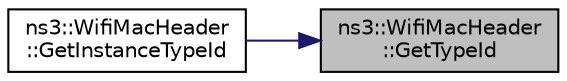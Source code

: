 digraph "ns3::WifiMacHeader::GetTypeId"
{
 // LATEX_PDF_SIZE
  edge [fontname="Helvetica",fontsize="10",labelfontname="Helvetica",labelfontsize="10"];
  node [fontname="Helvetica",fontsize="10",shape=record];
  rankdir="RL";
  Node1 [label="ns3::WifiMacHeader\l::GetTypeId",height=0.2,width=0.4,color="black", fillcolor="grey75", style="filled", fontcolor="black",tooltip="Get the type ID."];
  Node1 -> Node2 [dir="back",color="midnightblue",fontsize="10",style="solid",fontname="Helvetica"];
  Node2 [label="ns3::WifiMacHeader\l::GetInstanceTypeId",height=0.2,width=0.4,color="black", fillcolor="white", style="filled",URL="$classns3_1_1_wifi_mac_header.html#a606b93d8b166607d811795125c01131a",tooltip="Get the most derived TypeId for this Object."];
}

